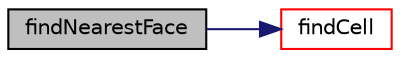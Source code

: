digraph "findNearestFace"
{
  bgcolor="transparent";
  edge [fontname="Helvetica",fontsize="10",labelfontname="Helvetica",labelfontsize="10"];
  node [fontname="Helvetica",fontsize="10",shape=record];
  rankdir="LR";
  Node507 [label="findNearestFace",height=0.2,width=0.4,color="black", fillcolor="grey75", style="filled", fontcolor="black"];
  Node507 -> Node508 [color="midnightblue",fontsize="10",style="solid",fontname="Helvetica"];
  Node508 [label="findCell",height=0.2,width=0.4,color="red",URL="$a26249.html#abb8d416af10d48d2896c6cef594ee678",tooltip="Find cell containing location. "];
}
